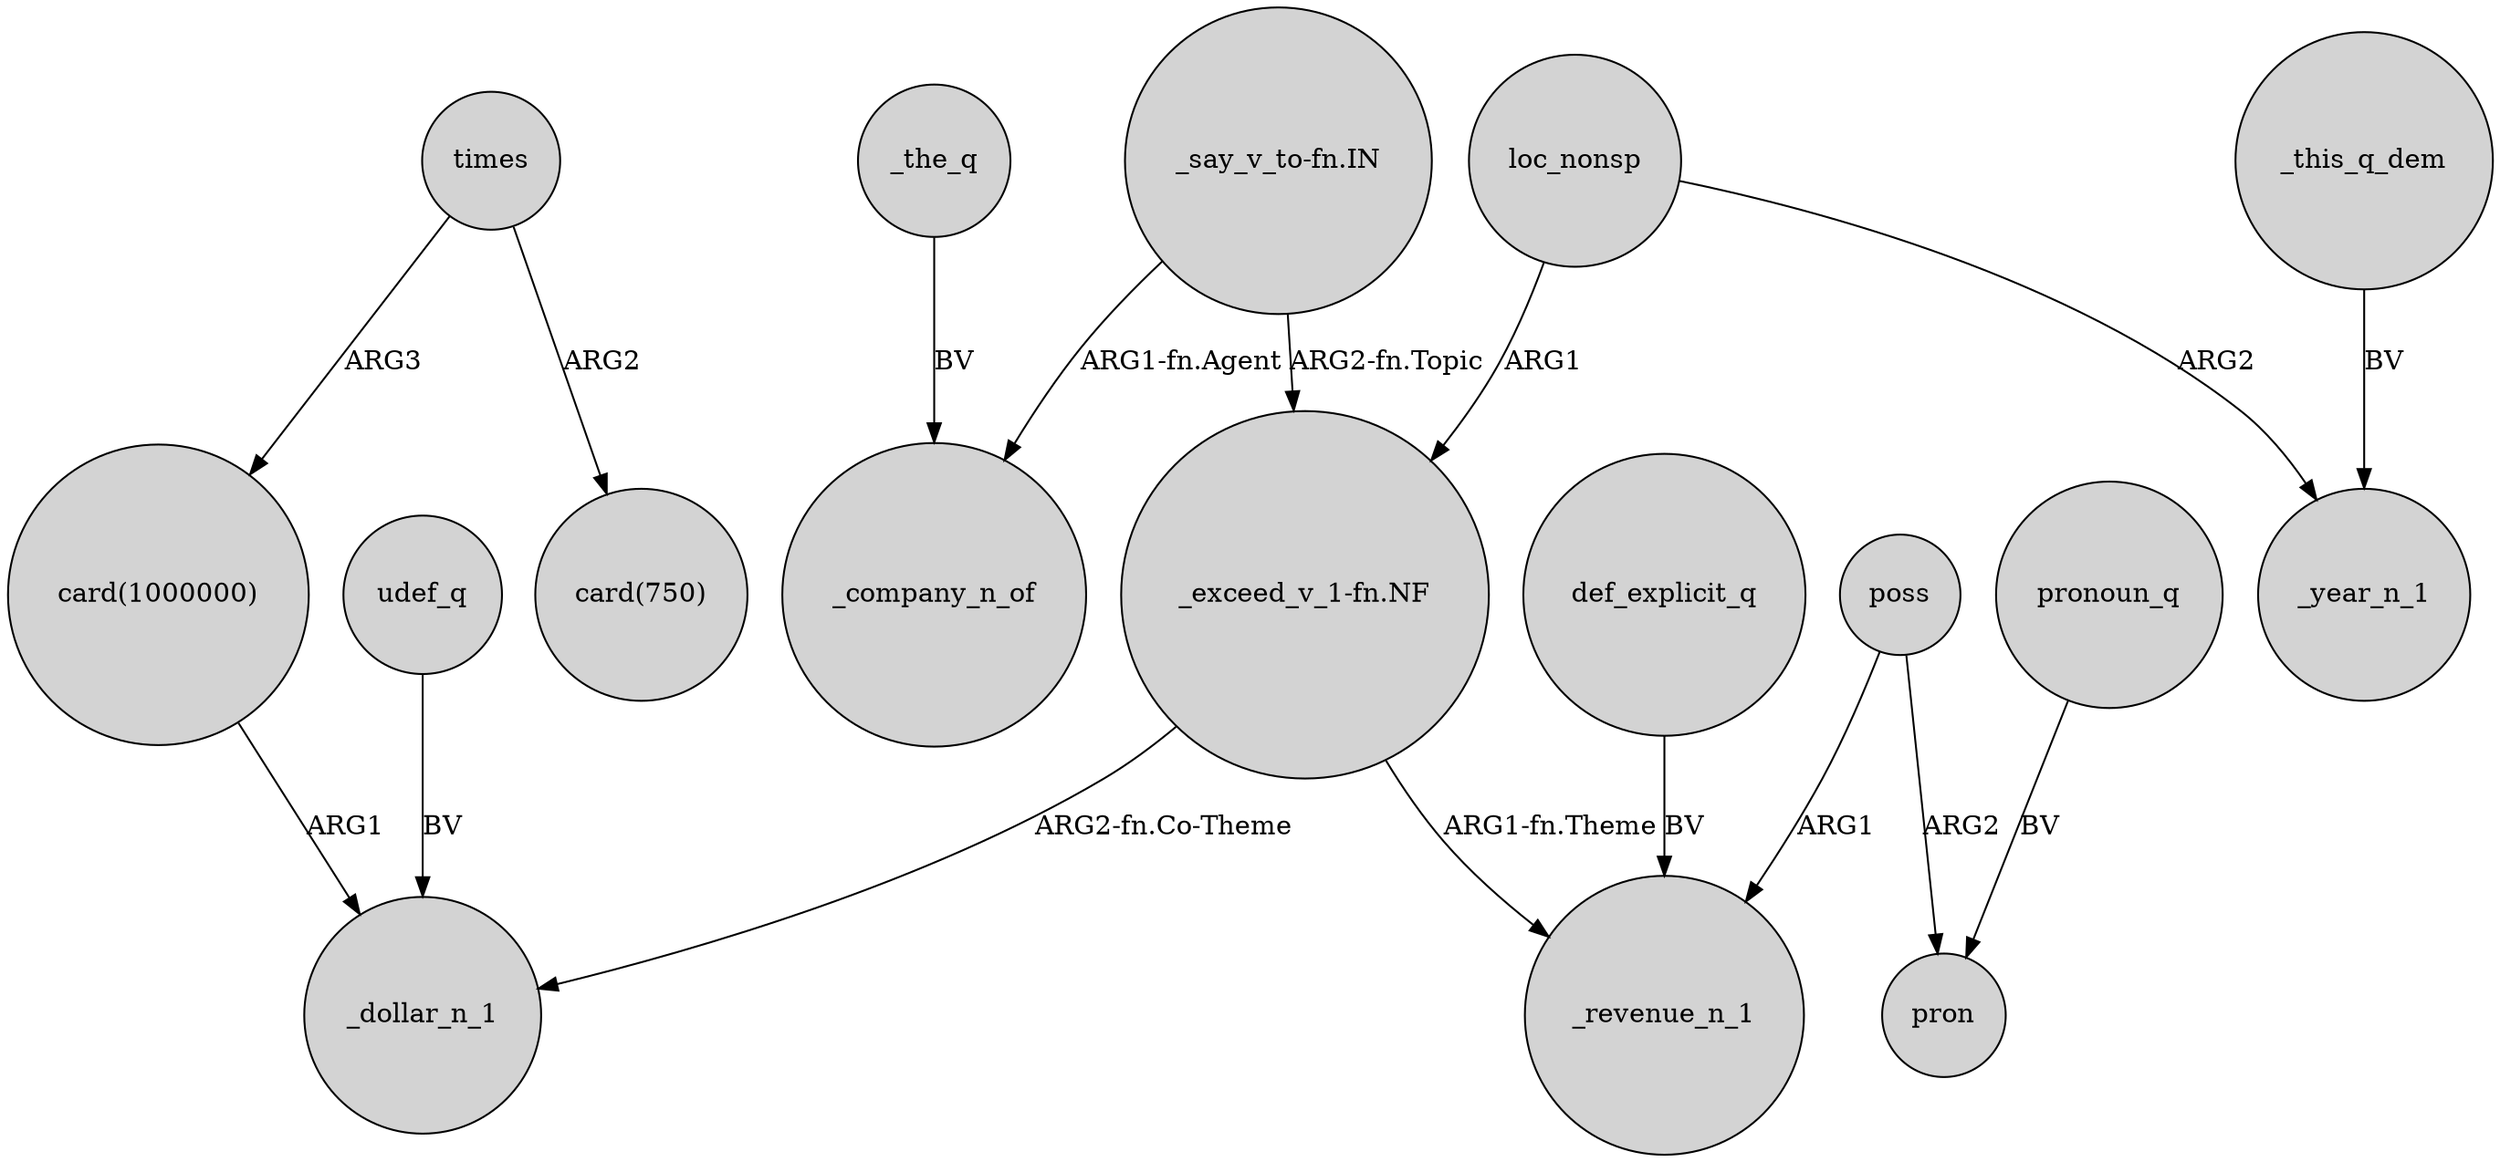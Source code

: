 digraph {
	node [shape=circle style=filled]
	"_say_v_to-fn.IN" -> "_exceed_v_1-fn.NF" [label="ARG2-fn.Topic"]
	"_say_v_to-fn.IN" -> _company_n_of [label="ARG1-fn.Agent"]
	"card(1000000)" -> _dollar_n_1 [label=ARG1]
	def_explicit_q -> _revenue_n_1 [label=BV]
	udef_q -> _dollar_n_1 [label=BV]
	poss -> pron [label=ARG2]
	times -> "card(750)" [label=ARG2]
	times -> "card(1000000)" [label=ARG3]
	loc_nonsp -> "_exceed_v_1-fn.NF" [label=ARG1]
	loc_nonsp -> _year_n_1 [label=ARG2]
	"_exceed_v_1-fn.NF" -> _dollar_n_1 [label="ARG2-fn.Co-Theme"]
	_the_q -> _company_n_of [label=BV]
	_this_q_dem -> _year_n_1 [label=BV]
	"_exceed_v_1-fn.NF" -> _revenue_n_1 [label="ARG1-fn.Theme"]
	poss -> _revenue_n_1 [label=ARG1]
	pronoun_q -> pron [label=BV]
}
